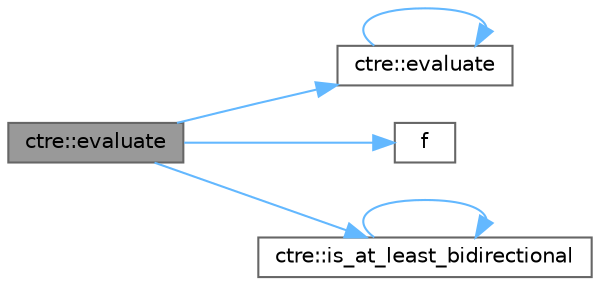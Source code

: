 digraph "ctre::evaluate"
{
 // LATEX_PDF_SIZE
  bgcolor="transparent";
  edge [fontname=Helvetica,fontsize=10,labelfontname=Helvetica,labelfontsize=10];
  node [fontname=Helvetica,fontsize=10,shape=box,height=0.2,width=0.4];
  rankdir="LR";
  Node1 [id="Node000001",label="ctre::evaluate",height=0.2,width=0.4,color="gray40", fillcolor="grey60", style="filled", fontcolor="black",tooltip=" "];
  Node1 -> Node2 [id="edge6_Node000001_Node000002",color="steelblue1",style="solid",tooltip=" "];
  Node2 [id="Node000002",label="ctre::evaluate",height=0.2,width=0.4,color="grey40", fillcolor="white", style="filled",URL="$namespacectre.html#a4eca643b4dc1d408dc7a1f9955bb490c",tooltip=" "];
  Node2 -> Node2 [id="edge7_Node000002_Node000002",color="steelblue1",style="solid",tooltip=" "];
  Node1 -> Node3 [id="edge8_Node000001_Node000003",color="steelblue1",style="solid",tooltip=" "];
  Node3 [id="Node000003",label="f",height=0.2,width=0.4,color="grey40", fillcolor="white", style="filled",URL="$cxx11__tensor__map_8cpp.html#a7f507fea02198f6cb81c86640c7b1a4e",tooltip=" "];
  Node1 -> Node4 [id="edge9_Node000001_Node000004",color="steelblue1",style="solid",tooltip=" "];
  Node4 [id="Node000004",label="ctre::is_at_least_bidirectional",height=0.2,width=0.4,color="grey40", fillcolor="white", style="filled",URL="$namespacectre.html#ac577afde2d2a263e4f1dabda1477cdc9",tooltip=" "];
  Node4 -> Node4 [id="edge10_Node000004_Node000004",color="steelblue1",style="solid",tooltip=" "];
}
